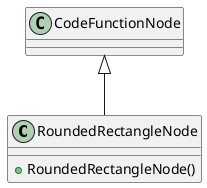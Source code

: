 @startuml
class RoundedRectangleNode {
    + RoundedRectangleNode()
}
CodeFunctionNode <|-- RoundedRectangleNode
@enduml
